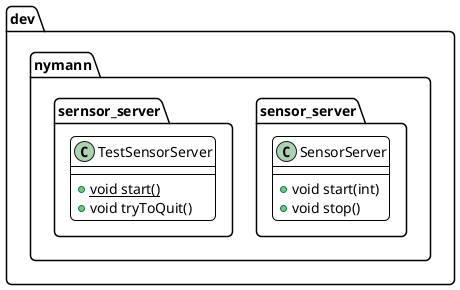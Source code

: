 @startuml
skinparam roundCorner 10
skinparam shadowing false
skinparam classFontName Lato
skinparam classFontSize 16
skinparam defaultFontName Source Code Pro
skinparam defaultFontSize 14
skinparam ClassAttributeFontStyle normal
skinparam ClassBackgroundColor white
skinparam ClassBorderColor black
skinparam ClassBorderThickness 1
skinparam ArrowColor black
skinparam linetype polyline
class dev.nymann.sensor_server.SensorServer {
+ void start(int)
+ void stop()
}
class dev.nymann.sernsor_server.TestSensorServer {
+ {static} void start()
+ void tryToQuit()
}
@enduml

